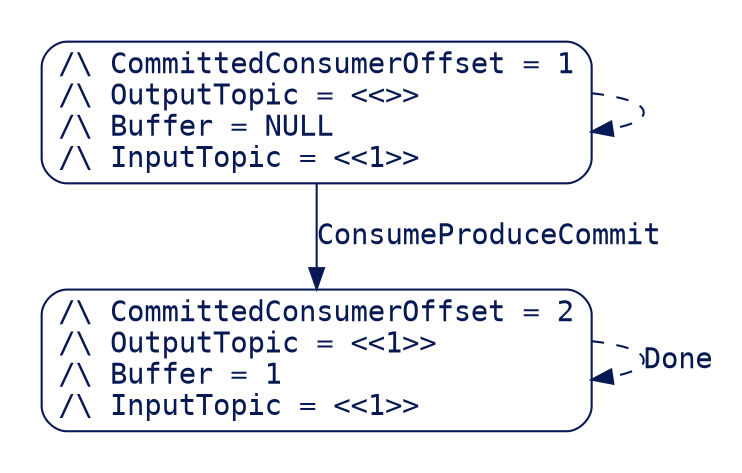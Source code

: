 strict digraph DiskGraph {
node [ fillcolor = "white", style = "filled,rounded", fontcolor = "#071952", fontname = Monospace, fontsize="14", color = "#071952", shape = box, labeljust = l ];
color = "#071952";
edge [ color = "#071952", fontname = Monospace, fontcolor = "#071952", fontsize="14" ];
nodesep=0.35;
subgraph cluster_graph {
color="white";
-3083645511287434432 [label="/\\ CommittedConsumerOffset = 1\l/\\ OutputTopic = <<>>\l/\\ Buffer = NULL\l/\\ InputTopic = <<1>>\l"]
-3083645511287434432 -> -6333956506686107510 [label="ConsumeProduceCommit"];
-6333956506686107510 [label="/\\ CommittedConsumerOffset = 2\l/\\ OutputTopic = <<1>>\l/\\ Buffer = 1\l/\\ InputTopic = <<1>>\l"];
-3083645511287434432 -> -3083645511287434432 [style="dashed"];
-6333956506686107510 -> -6333956506686107510 [label="Done"];
-6333956506686107510 -> -6333956506686107510 [style="dashed"];
{rank = same; -3083645511287434432;}
{rank = same; -6333956506686107510;}
}
}